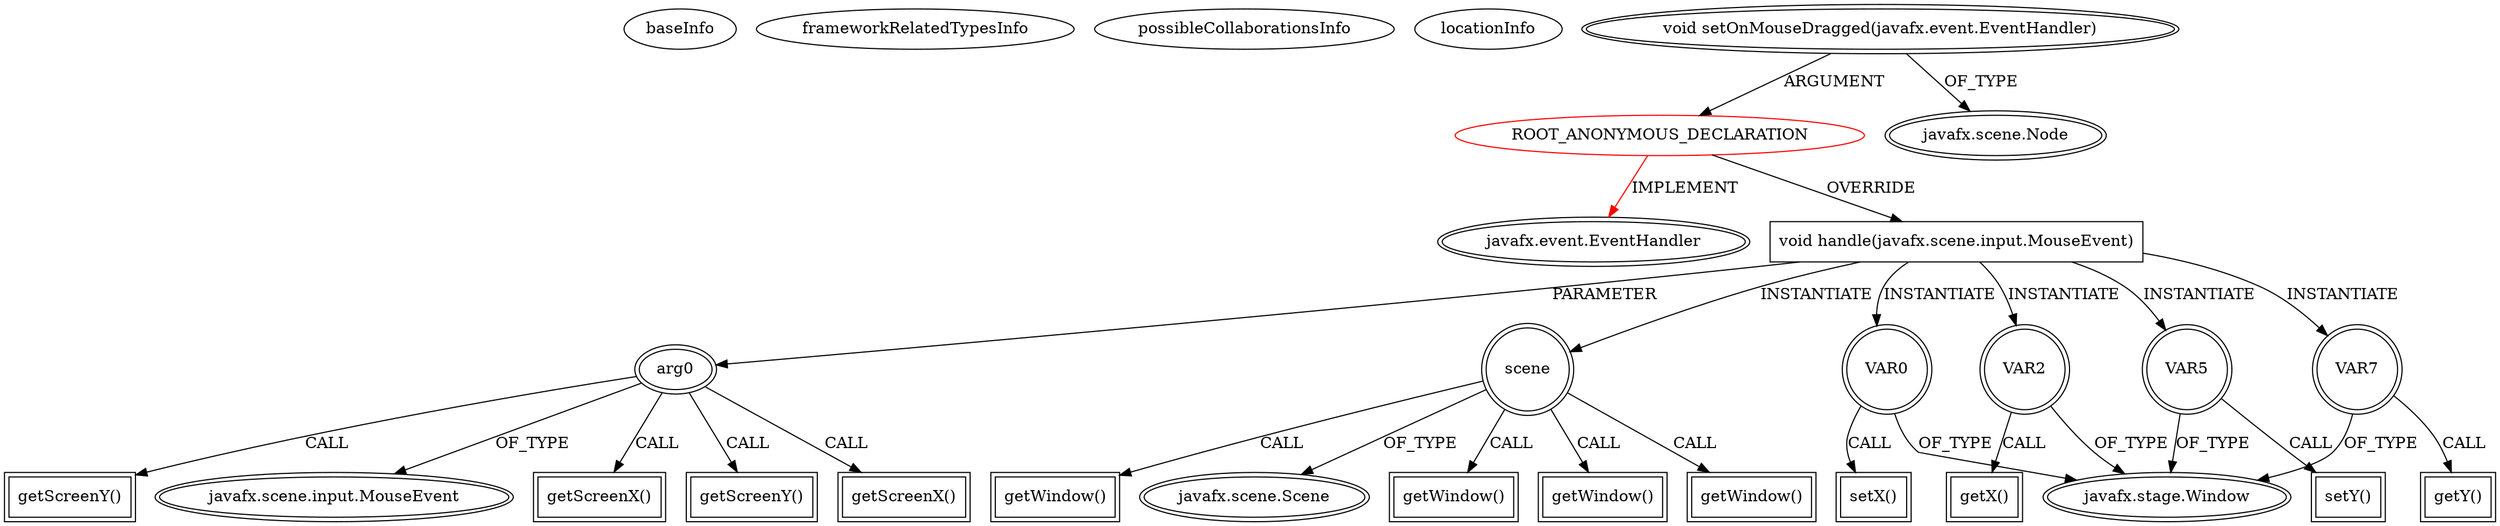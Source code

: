 digraph {
baseInfo[graphId=2443,category="extension_graph",isAnonymous=true,possibleRelation=false]
frameworkRelatedTypesInfo[0="javafx.event.EventHandler"]
possibleCollaborationsInfo[]
locationInfo[projectName="didygo-gce-display",filePath="/didygo-gce-display/gce-display-master/src/proto1/DashBoard.java",contextSignature="void createMoveBar()",graphId="2443"]
0[label="ROOT_ANONYMOUS_DECLARATION",vertexType="ROOT_ANONYMOUS_DECLARATION",isFrameworkType=false,color=red]
1[label="javafx.event.EventHandler",vertexType="FRAMEWORK_INTERFACE_TYPE",isFrameworkType=true,peripheries=2]
2[label="void setOnMouseDragged(javafx.event.EventHandler)",vertexType="OUTSIDE_CALL",isFrameworkType=true,peripheries=2]
3[label="javafx.scene.Node",vertexType="FRAMEWORK_CLASS_TYPE",isFrameworkType=true,peripheries=2]
4[label="void handle(javafx.scene.input.MouseEvent)",vertexType="OVERRIDING_METHOD_DECLARATION",isFrameworkType=false,shape=box]
5[label="arg0",vertexType="PARAMETER_DECLARATION",isFrameworkType=true,peripheries=2]
6[label="javafx.scene.input.MouseEvent",vertexType="FRAMEWORK_CLASS_TYPE",isFrameworkType=true,peripheries=2]
7[label="VAR0",vertexType="VARIABLE_EXPRESION",isFrameworkType=true,peripheries=2,shape=circle]
9[label="javafx.stage.Window",vertexType="FRAMEWORK_CLASS_TYPE",isFrameworkType=true,peripheries=2]
8[label="setX()",vertexType="INSIDE_CALL",isFrameworkType=true,peripheries=2,shape=box]
10[label="scene",vertexType="VARIABLE_EXPRESION",isFrameworkType=true,peripheries=2,shape=circle]
12[label="javafx.scene.Scene",vertexType="FRAMEWORK_CLASS_TYPE",isFrameworkType=true,peripheries=2]
11[label="getWindow()",vertexType="INSIDE_CALL",isFrameworkType=true,peripheries=2,shape=box]
13[label="VAR2",vertexType="VARIABLE_EXPRESION",isFrameworkType=true,peripheries=2,shape=circle]
14[label="getX()",vertexType="INSIDE_CALL",isFrameworkType=true,peripheries=2,shape=box]
17[label="getWindow()",vertexType="INSIDE_CALL",isFrameworkType=true,peripheries=2,shape=box]
19[label="getScreenX()",vertexType="INSIDE_CALL",isFrameworkType=true,peripheries=2,shape=box]
20[label="VAR5",vertexType="VARIABLE_EXPRESION",isFrameworkType=true,peripheries=2,shape=circle]
21[label="setY()",vertexType="INSIDE_CALL",isFrameworkType=true,peripheries=2,shape=box]
24[label="getWindow()",vertexType="INSIDE_CALL",isFrameworkType=true,peripheries=2,shape=box]
25[label="VAR7",vertexType="VARIABLE_EXPRESION",isFrameworkType=true,peripheries=2,shape=circle]
26[label="getY()",vertexType="INSIDE_CALL",isFrameworkType=true,peripheries=2,shape=box]
29[label="getWindow()",vertexType="INSIDE_CALL",isFrameworkType=true,peripheries=2,shape=box]
31[label="getScreenY()",vertexType="INSIDE_CALL",isFrameworkType=true,peripheries=2,shape=box]
33[label="getScreenX()",vertexType="INSIDE_CALL",isFrameworkType=true,peripheries=2,shape=box]
35[label="getScreenY()",vertexType="INSIDE_CALL",isFrameworkType=true,peripheries=2,shape=box]
0->1[label="IMPLEMENT",color=red]
2->0[label="ARGUMENT"]
2->3[label="OF_TYPE"]
0->4[label="OVERRIDE"]
5->6[label="OF_TYPE"]
4->5[label="PARAMETER"]
4->7[label="INSTANTIATE"]
7->9[label="OF_TYPE"]
7->8[label="CALL"]
4->10[label="INSTANTIATE"]
10->12[label="OF_TYPE"]
10->11[label="CALL"]
4->13[label="INSTANTIATE"]
13->9[label="OF_TYPE"]
13->14[label="CALL"]
10->17[label="CALL"]
5->19[label="CALL"]
4->20[label="INSTANTIATE"]
20->9[label="OF_TYPE"]
20->21[label="CALL"]
10->24[label="CALL"]
4->25[label="INSTANTIATE"]
25->9[label="OF_TYPE"]
25->26[label="CALL"]
10->29[label="CALL"]
5->31[label="CALL"]
5->33[label="CALL"]
5->35[label="CALL"]
}
